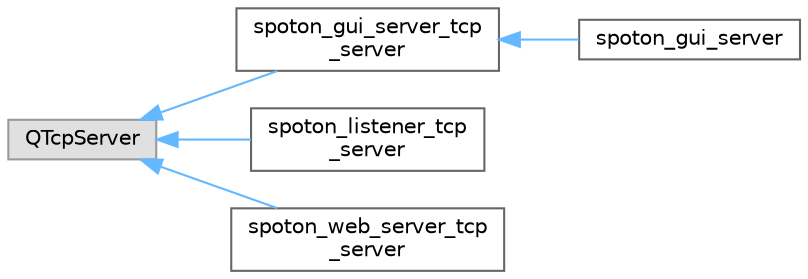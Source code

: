 digraph "Graphical Class Hierarchy"
{
 // LATEX_PDF_SIZE
  bgcolor="transparent";
  edge [fontname=Helvetica,fontsize=10,labelfontname=Helvetica,labelfontsize=10];
  node [fontname=Helvetica,fontsize=10,shape=box,height=0.2,width=0.4];
  rankdir="LR";
  Node0 [id="Node000000",label="QTcpServer",height=0.2,width=0.4,color="grey60", fillcolor="#E0E0E0", style="filled",tooltip=" "];
  Node0 -> Node1 [id="edge34_Node000000_Node000001",dir="back",color="steelblue1",style="solid",tooltip=" "];
  Node1 [id="Node000001",label="spoton_gui_server_tcp\l_server",height=0.2,width=0.4,color="grey40", fillcolor="white", style="filled",URL="$classspoton__gui__server__tcp__server.html",tooltip=" "];
  Node1 -> Node2 [id="edge35_Node000001_Node000002",dir="back",color="steelblue1",style="solid",tooltip=" "];
  Node2 [id="Node000002",label="spoton_gui_server",height=0.2,width=0.4,color="grey40", fillcolor="white", style="filled",URL="$classspoton__gui__server.html",tooltip=" "];
  Node0 -> Node3 [id="edge36_Node000000_Node000003",dir="back",color="steelblue1",style="solid",tooltip=" "];
  Node3 [id="Node000003",label="spoton_listener_tcp\l_server",height=0.2,width=0.4,color="grey40", fillcolor="white", style="filled",URL="$classspoton__listener__tcp__server.html",tooltip=" "];
  Node0 -> Node4 [id="edge37_Node000000_Node000004",dir="back",color="steelblue1",style="solid",tooltip=" "];
  Node4 [id="Node000004",label="spoton_web_server_tcp\l_server",height=0.2,width=0.4,color="grey40", fillcolor="white", style="filled",URL="$classspoton__web__server__tcp__server.html",tooltip=" "];
}
